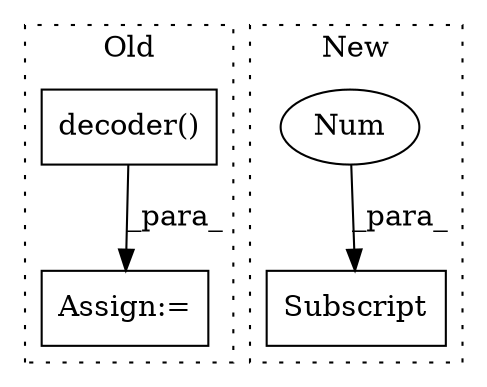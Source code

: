 digraph G {
subgraph cluster0 {
1 [label="decoder()" a="75" s="1995,2046" l="13,1" shape="box"];
4 [label="Assign:=" a="68" s="1992" l="3" shape="box"];
label = "Old";
style="dotted";
}
subgraph cluster1 {
2 [label="Subscript" a="63" s="2244,0" l="10,0" shape="box"];
3 [label="Num" a="76" s="2252" l="1" shape="ellipse"];
label = "New";
style="dotted";
}
1 -> 4 [label="_para_"];
3 -> 2 [label="_para_"];
}